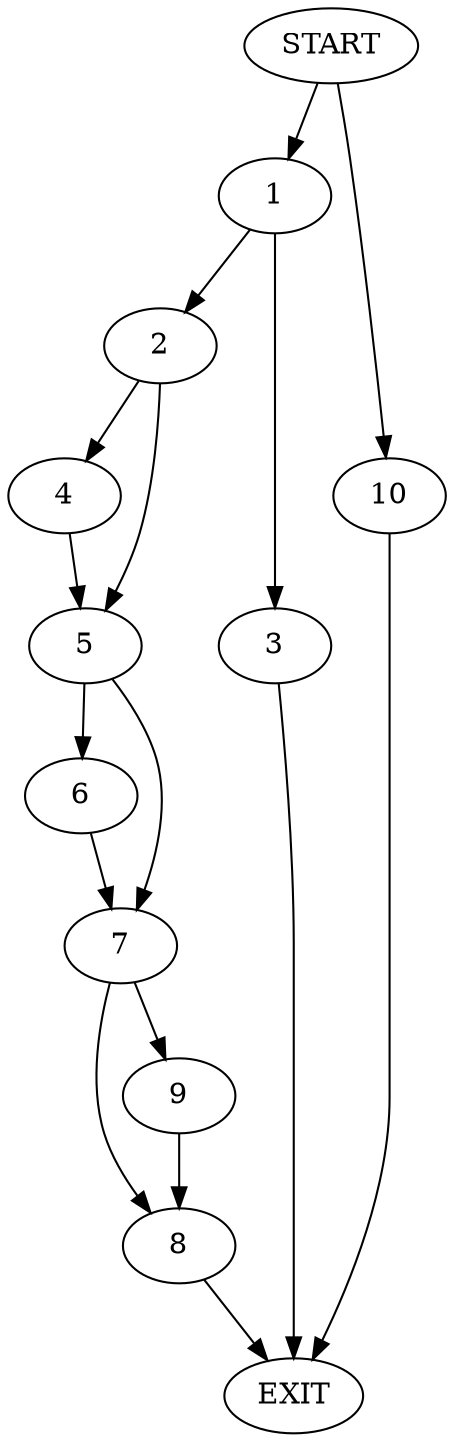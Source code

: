 digraph {
0 [label="START"]
11 [label="EXIT"]
0 -> 1
1 -> 2
1 -> 3
3 -> 11
2 -> 4
2 -> 5
5 -> 6
5 -> 7
4 -> 5
7 -> 8
7 -> 9
6 -> 7
8 -> 11
9 -> 8
0 -> 10
10 -> 11
}
